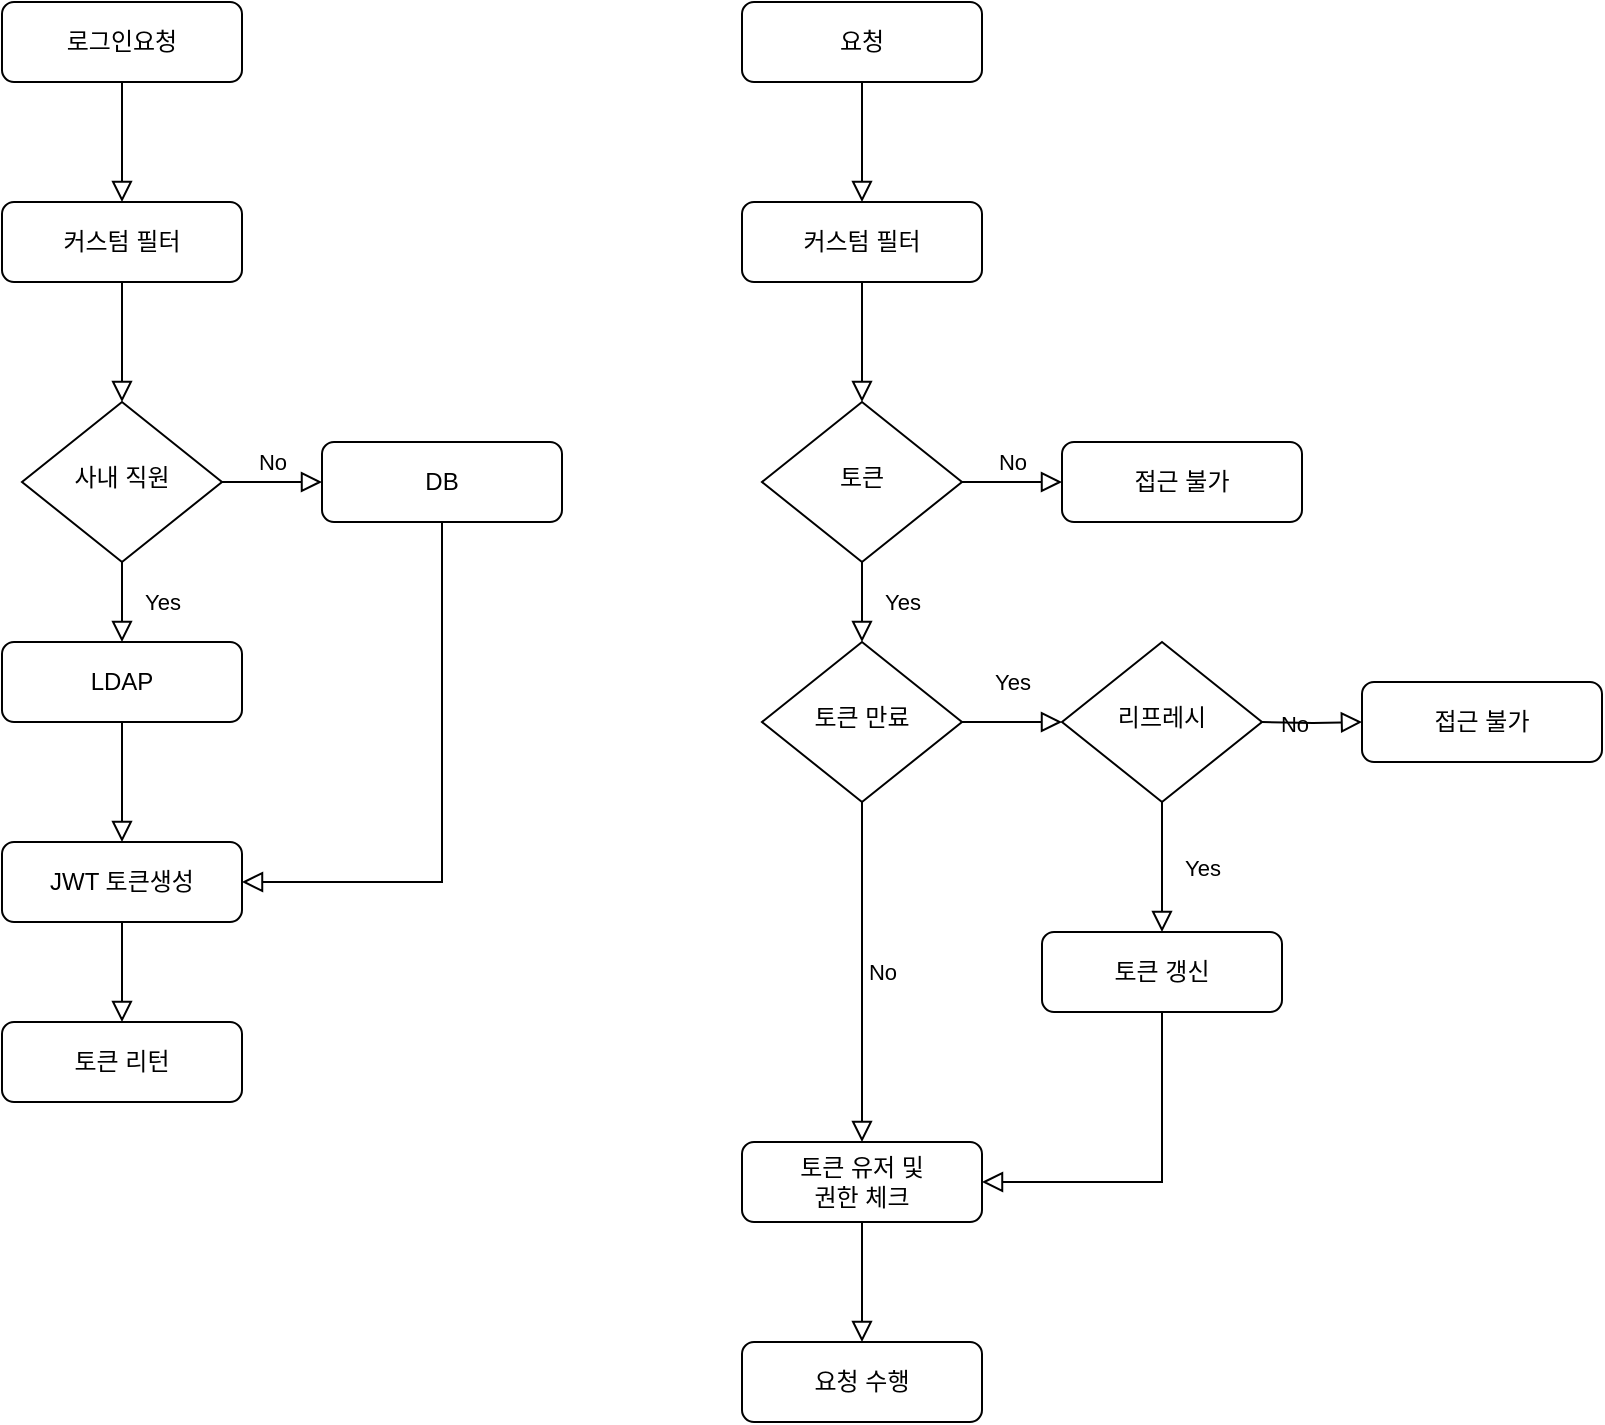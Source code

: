 <mxfile version="20.2.6" type="device"><diagram id="C5RBs43oDa-KdzZeNtuy" name="Page-1"><mxGraphModel dx="1662" dy="794" grid="1" gridSize="10" guides="1" tooltips="1" connect="1" arrows="1" fold="1" page="1" pageScale="1" pageWidth="827" pageHeight="1169" math="0" shadow="0"><root><mxCell id="WIyWlLk6GJQsqaUBKTNV-0"/><mxCell id="WIyWlLk6GJQsqaUBKTNV-1" parent="WIyWlLk6GJQsqaUBKTNV-0"/><mxCell id="WIyWlLk6GJQsqaUBKTNV-2" value="" style="rounded=0;html=1;jettySize=auto;orthogonalLoop=1;fontSize=11;endArrow=block;endFill=0;endSize=8;strokeWidth=1;shadow=0;labelBackgroundColor=none;edgeStyle=orthogonalEdgeStyle;" parent="WIyWlLk6GJQsqaUBKTNV-1" source="WIyWlLk6GJQsqaUBKTNV-3" edge="1"><mxGeometry relative="1" as="geometry"><mxPoint x="220" y="180" as="targetPoint"/></mxGeometry></mxCell><mxCell id="WIyWlLk6GJQsqaUBKTNV-3" value="로그인요청" style="rounded=1;whiteSpace=wrap;html=1;fontSize=12;glass=0;strokeWidth=1;shadow=0;" parent="WIyWlLk6GJQsqaUBKTNV-1" vertex="1"><mxGeometry x="160" y="80" width="120" height="40" as="geometry"/></mxCell><mxCell id="WIyWlLk6GJQsqaUBKTNV-4" value="Yes" style="rounded=0;html=1;jettySize=auto;orthogonalLoop=1;fontSize=11;endArrow=block;endFill=0;endSize=8;strokeWidth=1;shadow=0;labelBackgroundColor=none;edgeStyle=orthogonalEdgeStyle;" parent="WIyWlLk6GJQsqaUBKTNV-1" source="WIyWlLk6GJQsqaUBKTNV-6" edge="1"><mxGeometry y="20" relative="1" as="geometry"><mxPoint as="offset"/><mxPoint x="220" y="400" as="targetPoint"/></mxGeometry></mxCell><mxCell id="WIyWlLk6GJQsqaUBKTNV-5" value="No" style="edgeStyle=orthogonalEdgeStyle;rounded=0;html=1;jettySize=auto;orthogonalLoop=1;fontSize=11;endArrow=block;endFill=0;endSize=8;strokeWidth=1;shadow=0;labelBackgroundColor=none;" parent="WIyWlLk6GJQsqaUBKTNV-1" source="WIyWlLk6GJQsqaUBKTNV-6" target="WIyWlLk6GJQsqaUBKTNV-7" edge="1"><mxGeometry y="10" relative="1" as="geometry"><mxPoint as="offset"/></mxGeometry></mxCell><mxCell id="WIyWlLk6GJQsqaUBKTNV-6" value="사내 직원" style="rhombus;whiteSpace=wrap;html=1;shadow=0;fontFamily=Helvetica;fontSize=12;align=center;strokeWidth=1;spacing=6;spacingTop=-4;" parent="WIyWlLk6GJQsqaUBKTNV-1" vertex="1"><mxGeometry x="170" y="280" width="100" height="80" as="geometry"/></mxCell><mxCell id="WIyWlLk6GJQsqaUBKTNV-7" value="DB" style="rounded=1;whiteSpace=wrap;html=1;fontSize=12;glass=0;strokeWidth=1;shadow=0;" parent="WIyWlLk6GJQsqaUBKTNV-1" vertex="1"><mxGeometry x="320" y="300" width="120" height="40" as="geometry"/></mxCell><mxCell id="M3hLYrxu7ULK4F7wQg9T-0" value="LDAP" style="rounded=1;whiteSpace=wrap;html=1;fontSize=12;glass=0;strokeWidth=1;shadow=0;" vertex="1" parent="WIyWlLk6GJQsqaUBKTNV-1"><mxGeometry x="160" y="400" width="120" height="40" as="geometry"/></mxCell><mxCell id="M3hLYrxu7ULK4F7wQg9T-3" value="커스텀 필터" style="rounded=1;whiteSpace=wrap;html=1;fontSize=12;glass=0;strokeWidth=1;shadow=0;" vertex="1" parent="WIyWlLk6GJQsqaUBKTNV-1"><mxGeometry x="160" y="180" width="120" height="40" as="geometry"/></mxCell><mxCell id="M3hLYrxu7ULK4F7wQg9T-6" value="" style="rounded=0;html=1;jettySize=auto;orthogonalLoop=1;fontSize=11;endArrow=block;endFill=0;endSize=8;strokeWidth=1;shadow=0;labelBackgroundColor=none;edgeStyle=orthogonalEdgeStyle;exitX=0.5;exitY=1;exitDx=0;exitDy=0;" edge="1" parent="WIyWlLk6GJQsqaUBKTNV-1" source="M3hLYrxu7ULK4F7wQg9T-3" target="WIyWlLk6GJQsqaUBKTNV-6"><mxGeometry relative="1" as="geometry"><mxPoint x="230" y="130" as="sourcePoint"/><mxPoint x="230" y="190" as="targetPoint"/></mxGeometry></mxCell><mxCell id="M3hLYrxu7ULK4F7wQg9T-7" value="JWT 토큰생성" style="rounded=1;whiteSpace=wrap;html=1;fontSize=12;glass=0;strokeWidth=1;shadow=0;" vertex="1" parent="WIyWlLk6GJQsqaUBKTNV-1"><mxGeometry x="160" y="500" width="120" height="40" as="geometry"/></mxCell><mxCell id="M3hLYrxu7ULK4F7wQg9T-8" value="" style="rounded=0;html=1;jettySize=auto;orthogonalLoop=1;fontSize=11;endArrow=block;endFill=0;endSize=8;strokeWidth=1;shadow=0;labelBackgroundColor=none;edgeStyle=orthogonalEdgeStyle;exitX=0.5;exitY=1;exitDx=0;exitDy=0;" edge="1" parent="WIyWlLk6GJQsqaUBKTNV-1" source="M3hLYrxu7ULK4F7wQg9T-0" target="M3hLYrxu7ULK4F7wQg9T-7"><mxGeometry relative="1" as="geometry"><mxPoint x="230" y="230" as="sourcePoint"/><mxPoint x="230" y="290" as="targetPoint"/></mxGeometry></mxCell><mxCell id="M3hLYrxu7ULK4F7wQg9T-9" value="" style="rounded=0;html=1;jettySize=auto;orthogonalLoop=1;fontSize=11;endArrow=block;endFill=0;endSize=8;strokeWidth=1;shadow=0;labelBackgroundColor=none;edgeStyle=orthogonalEdgeStyle;exitX=0.5;exitY=1;exitDx=0;exitDy=0;entryX=1;entryY=0.5;entryDx=0;entryDy=0;" edge="1" parent="WIyWlLk6GJQsqaUBKTNV-1" source="WIyWlLk6GJQsqaUBKTNV-7" target="M3hLYrxu7ULK4F7wQg9T-7"><mxGeometry relative="1" as="geometry"><mxPoint x="230" y="450" as="sourcePoint"/><mxPoint x="230" y="510" as="targetPoint"/></mxGeometry></mxCell><mxCell id="M3hLYrxu7ULK4F7wQg9T-10" value="토큰 리턴" style="rounded=1;whiteSpace=wrap;html=1;fontSize=12;glass=0;strokeWidth=1;shadow=0;" vertex="1" parent="WIyWlLk6GJQsqaUBKTNV-1"><mxGeometry x="160" y="590" width="120" height="40" as="geometry"/></mxCell><mxCell id="M3hLYrxu7ULK4F7wQg9T-11" value="" style="rounded=0;html=1;jettySize=auto;orthogonalLoop=1;fontSize=11;endArrow=block;endFill=0;endSize=8;strokeWidth=1;shadow=0;labelBackgroundColor=none;edgeStyle=orthogonalEdgeStyle;exitX=0.5;exitY=1;exitDx=0;exitDy=0;" edge="1" parent="WIyWlLk6GJQsqaUBKTNV-1" source="M3hLYrxu7ULK4F7wQg9T-7" target="M3hLYrxu7ULK4F7wQg9T-10"><mxGeometry relative="1" as="geometry"><mxPoint x="230" y="450" as="sourcePoint"/><mxPoint x="230" y="510" as="targetPoint"/></mxGeometry></mxCell><mxCell id="M3hLYrxu7ULK4F7wQg9T-25" value="" style="rounded=0;html=1;jettySize=auto;orthogonalLoop=1;fontSize=11;endArrow=block;endFill=0;endSize=8;strokeWidth=1;shadow=0;labelBackgroundColor=none;edgeStyle=orthogonalEdgeStyle;" edge="1" parent="WIyWlLk6GJQsqaUBKTNV-1" source="M3hLYrxu7ULK4F7wQg9T-26"><mxGeometry relative="1" as="geometry"><mxPoint x="590" y="180" as="targetPoint"/></mxGeometry></mxCell><mxCell id="M3hLYrxu7ULK4F7wQg9T-26" value="요청" style="rounded=1;whiteSpace=wrap;html=1;fontSize=12;glass=0;strokeWidth=1;shadow=0;" vertex="1" parent="WIyWlLk6GJQsqaUBKTNV-1"><mxGeometry x="530" y="80" width="120" height="40" as="geometry"/></mxCell><mxCell id="M3hLYrxu7ULK4F7wQg9T-27" value="Yes" style="rounded=0;html=1;jettySize=auto;orthogonalLoop=1;fontSize=11;endArrow=block;endFill=0;endSize=8;strokeWidth=1;shadow=0;labelBackgroundColor=none;edgeStyle=orthogonalEdgeStyle;entryX=0.5;entryY=0;entryDx=0;entryDy=0;" edge="1" parent="WIyWlLk6GJQsqaUBKTNV-1" source="M3hLYrxu7ULK4F7wQg9T-29" target="M3hLYrxu7ULK4F7wQg9T-41"><mxGeometry y="20" relative="1" as="geometry"><mxPoint as="offset"/><mxPoint x="590" y="400" as="targetPoint"/></mxGeometry></mxCell><mxCell id="M3hLYrxu7ULK4F7wQg9T-28" value="No" style="edgeStyle=orthogonalEdgeStyle;rounded=0;html=1;jettySize=auto;orthogonalLoop=1;fontSize=11;endArrow=block;endFill=0;endSize=8;strokeWidth=1;shadow=0;labelBackgroundColor=none;" edge="1" parent="WIyWlLk6GJQsqaUBKTNV-1" source="M3hLYrxu7ULK4F7wQg9T-29" target="M3hLYrxu7ULK4F7wQg9T-30"><mxGeometry y="10" relative="1" as="geometry"><mxPoint as="offset"/></mxGeometry></mxCell><mxCell id="M3hLYrxu7ULK4F7wQg9T-29" value="토큰" style="rhombus;whiteSpace=wrap;html=1;shadow=0;fontFamily=Helvetica;fontSize=12;align=center;strokeWidth=1;spacing=6;spacingTop=-4;" vertex="1" parent="WIyWlLk6GJQsqaUBKTNV-1"><mxGeometry x="540" y="280" width="100" height="80" as="geometry"/></mxCell><mxCell id="M3hLYrxu7ULK4F7wQg9T-30" value="접근 불가" style="rounded=1;whiteSpace=wrap;html=1;fontSize=12;glass=0;strokeWidth=1;shadow=0;" vertex="1" parent="WIyWlLk6GJQsqaUBKTNV-1"><mxGeometry x="690" y="300" width="120" height="40" as="geometry"/></mxCell><mxCell id="M3hLYrxu7ULK4F7wQg9T-32" value="커스텀 필터" style="rounded=1;whiteSpace=wrap;html=1;fontSize=12;glass=0;strokeWidth=1;shadow=0;" vertex="1" parent="WIyWlLk6GJQsqaUBKTNV-1"><mxGeometry x="530" y="180" width="120" height="40" as="geometry"/></mxCell><mxCell id="M3hLYrxu7ULK4F7wQg9T-33" value="" style="rounded=0;html=1;jettySize=auto;orthogonalLoop=1;fontSize=11;endArrow=block;endFill=0;endSize=8;strokeWidth=1;shadow=0;labelBackgroundColor=none;edgeStyle=orthogonalEdgeStyle;exitX=0.5;exitY=1;exitDx=0;exitDy=0;" edge="1" parent="WIyWlLk6GJQsqaUBKTNV-1" source="M3hLYrxu7ULK4F7wQg9T-32" target="M3hLYrxu7ULK4F7wQg9T-29"><mxGeometry relative="1" as="geometry"><mxPoint x="600" y="130" as="sourcePoint"/><mxPoint x="600" y="190" as="targetPoint"/></mxGeometry></mxCell><mxCell id="M3hLYrxu7ULK4F7wQg9T-39" value="Yes" style="rounded=0;html=1;jettySize=auto;orthogonalLoop=1;fontSize=11;endArrow=block;endFill=0;endSize=8;strokeWidth=1;shadow=0;labelBackgroundColor=none;edgeStyle=orthogonalEdgeStyle;exitX=1;exitY=0.5;exitDx=0;exitDy=0;entryX=0;entryY=0.5;entryDx=0;entryDy=0;" edge="1" parent="WIyWlLk6GJQsqaUBKTNV-1" source="M3hLYrxu7ULK4F7wQg9T-41" target="M3hLYrxu7ULK4F7wQg9T-46"><mxGeometry y="20" relative="1" as="geometry"><mxPoint as="offset"/><mxPoint x="690" y="440" as="targetPoint"/></mxGeometry></mxCell><mxCell id="M3hLYrxu7ULK4F7wQg9T-41" value="토큰 만료" style="rhombus;whiteSpace=wrap;html=1;shadow=0;fontFamily=Helvetica;fontSize=12;align=center;strokeWidth=1;spacing=6;spacingTop=-4;" vertex="1" parent="WIyWlLk6GJQsqaUBKTNV-1"><mxGeometry x="540" y="400" width="100" height="80" as="geometry"/></mxCell><mxCell id="M3hLYrxu7ULK4F7wQg9T-43" value="No" style="edgeStyle=orthogonalEdgeStyle;rounded=0;html=1;jettySize=auto;orthogonalLoop=1;fontSize=11;endArrow=block;endFill=0;endSize=8;strokeWidth=1;shadow=0;labelBackgroundColor=none;exitX=0.5;exitY=1;exitDx=0;exitDy=0;" edge="1" parent="WIyWlLk6GJQsqaUBKTNV-1" source="M3hLYrxu7ULK4F7wQg9T-41" target="M3hLYrxu7ULK4F7wQg9T-44"><mxGeometry y="10" relative="1" as="geometry"><mxPoint as="offset"/><mxPoint x="650" y="530" as="sourcePoint"/><mxPoint x="680" y="600" as="targetPoint"/></mxGeometry></mxCell><mxCell id="M3hLYrxu7ULK4F7wQg9T-44" value="토큰 유저 및 &lt;br&gt;권한 체크" style="rounded=1;whiteSpace=wrap;html=1;fontSize=12;glass=0;strokeWidth=1;shadow=0;" vertex="1" parent="WIyWlLk6GJQsqaUBKTNV-1"><mxGeometry x="530" y="650" width="120" height="40" as="geometry"/></mxCell><mxCell id="M3hLYrxu7ULK4F7wQg9T-46" value="리프레시" style="rhombus;whiteSpace=wrap;html=1;shadow=0;fontFamily=Helvetica;fontSize=12;align=center;strokeWidth=1;spacing=6;spacingTop=-4;" vertex="1" parent="WIyWlLk6GJQsqaUBKTNV-1"><mxGeometry x="690" y="400" width="100" height="80" as="geometry"/></mxCell><mxCell id="M3hLYrxu7ULK4F7wQg9T-47" value="접근 불가" style="rounded=1;whiteSpace=wrap;html=1;fontSize=12;glass=0;strokeWidth=1;shadow=0;" vertex="1" parent="WIyWlLk6GJQsqaUBKTNV-1"><mxGeometry x="840" y="420" width="120" height="40" as="geometry"/></mxCell><mxCell id="M3hLYrxu7ULK4F7wQg9T-49" value="토큰 갱신" style="rounded=1;whiteSpace=wrap;html=1;fontSize=12;glass=0;strokeWidth=1;shadow=0;" vertex="1" parent="WIyWlLk6GJQsqaUBKTNV-1"><mxGeometry x="680" y="545" width="120" height="40" as="geometry"/></mxCell><mxCell id="M3hLYrxu7ULK4F7wQg9T-50" value="Yes" style="rounded=0;html=1;jettySize=auto;orthogonalLoop=1;fontSize=11;endArrow=block;endFill=0;endSize=8;strokeWidth=1;shadow=0;labelBackgroundColor=none;edgeStyle=orthogonalEdgeStyle;entryX=0.5;entryY=0;entryDx=0;entryDy=0;exitX=0.5;exitY=1;exitDx=0;exitDy=0;" edge="1" parent="WIyWlLk6GJQsqaUBKTNV-1" source="M3hLYrxu7ULK4F7wQg9T-46" target="M3hLYrxu7ULK4F7wQg9T-49"><mxGeometry y="20" relative="1" as="geometry"><mxPoint as="offset"/><mxPoint x="600" y="410" as="targetPoint"/><mxPoint x="600" y="370" as="sourcePoint"/></mxGeometry></mxCell><mxCell id="M3hLYrxu7ULK4F7wQg9T-51" value="No" style="edgeStyle=orthogonalEdgeStyle;rounded=0;html=1;jettySize=auto;orthogonalLoop=1;fontSize=11;endArrow=block;endFill=0;endSize=8;strokeWidth=1;shadow=0;labelBackgroundColor=none;entryX=0;entryY=0.5;entryDx=0;entryDy=0;" edge="1" parent="WIyWlLk6GJQsqaUBKTNV-1" target="M3hLYrxu7ULK4F7wQg9T-47"><mxGeometry y="10" relative="1" as="geometry"><mxPoint as="offset"/><mxPoint x="790" y="440" as="sourcePoint"/><mxPoint x="700" y="330" as="targetPoint"/></mxGeometry></mxCell><mxCell id="M3hLYrxu7ULK4F7wQg9T-52" value="" style="rounded=0;html=1;jettySize=auto;orthogonalLoop=1;fontSize=11;endArrow=block;endFill=0;endSize=8;strokeWidth=1;shadow=0;labelBackgroundColor=none;edgeStyle=orthogonalEdgeStyle;exitX=0.5;exitY=1;exitDx=0;exitDy=0;entryX=1;entryY=0.5;entryDx=0;entryDy=0;" edge="1" parent="WIyWlLk6GJQsqaUBKTNV-1" source="M3hLYrxu7ULK4F7wQg9T-49" target="M3hLYrxu7ULK4F7wQg9T-44"><mxGeometry relative="1" as="geometry"><mxPoint x="600" y="230" as="sourcePoint"/><mxPoint x="600" y="290" as="targetPoint"/></mxGeometry></mxCell><mxCell id="M3hLYrxu7ULK4F7wQg9T-53" value="요청 수행" style="rounded=1;whiteSpace=wrap;html=1;fontSize=12;glass=0;strokeWidth=1;shadow=0;" vertex="1" parent="WIyWlLk6GJQsqaUBKTNV-1"><mxGeometry x="530" y="750" width="120" height="40" as="geometry"/></mxCell><mxCell id="M3hLYrxu7ULK4F7wQg9T-54" value="" style="rounded=0;html=1;jettySize=auto;orthogonalLoop=1;fontSize=11;endArrow=block;endFill=0;endSize=8;strokeWidth=1;shadow=0;labelBackgroundColor=none;edgeStyle=orthogonalEdgeStyle;exitX=0.5;exitY=1;exitDx=0;exitDy=0;" edge="1" parent="WIyWlLk6GJQsqaUBKTNV-1" source="M3hLYrxu7ULK4F7wQg9T-44" target="M3hLYrxu7ULK4F7wQg9T-53"><mxGeometry relative="1" as="geometry"><mxPoint x="600" y="230" as="sourcePoint"/><mxPoint x="600" y="290" as="targetPoint"/></mxGeometry></mxCell></root></mxGraphModel></diagram></mxfile>